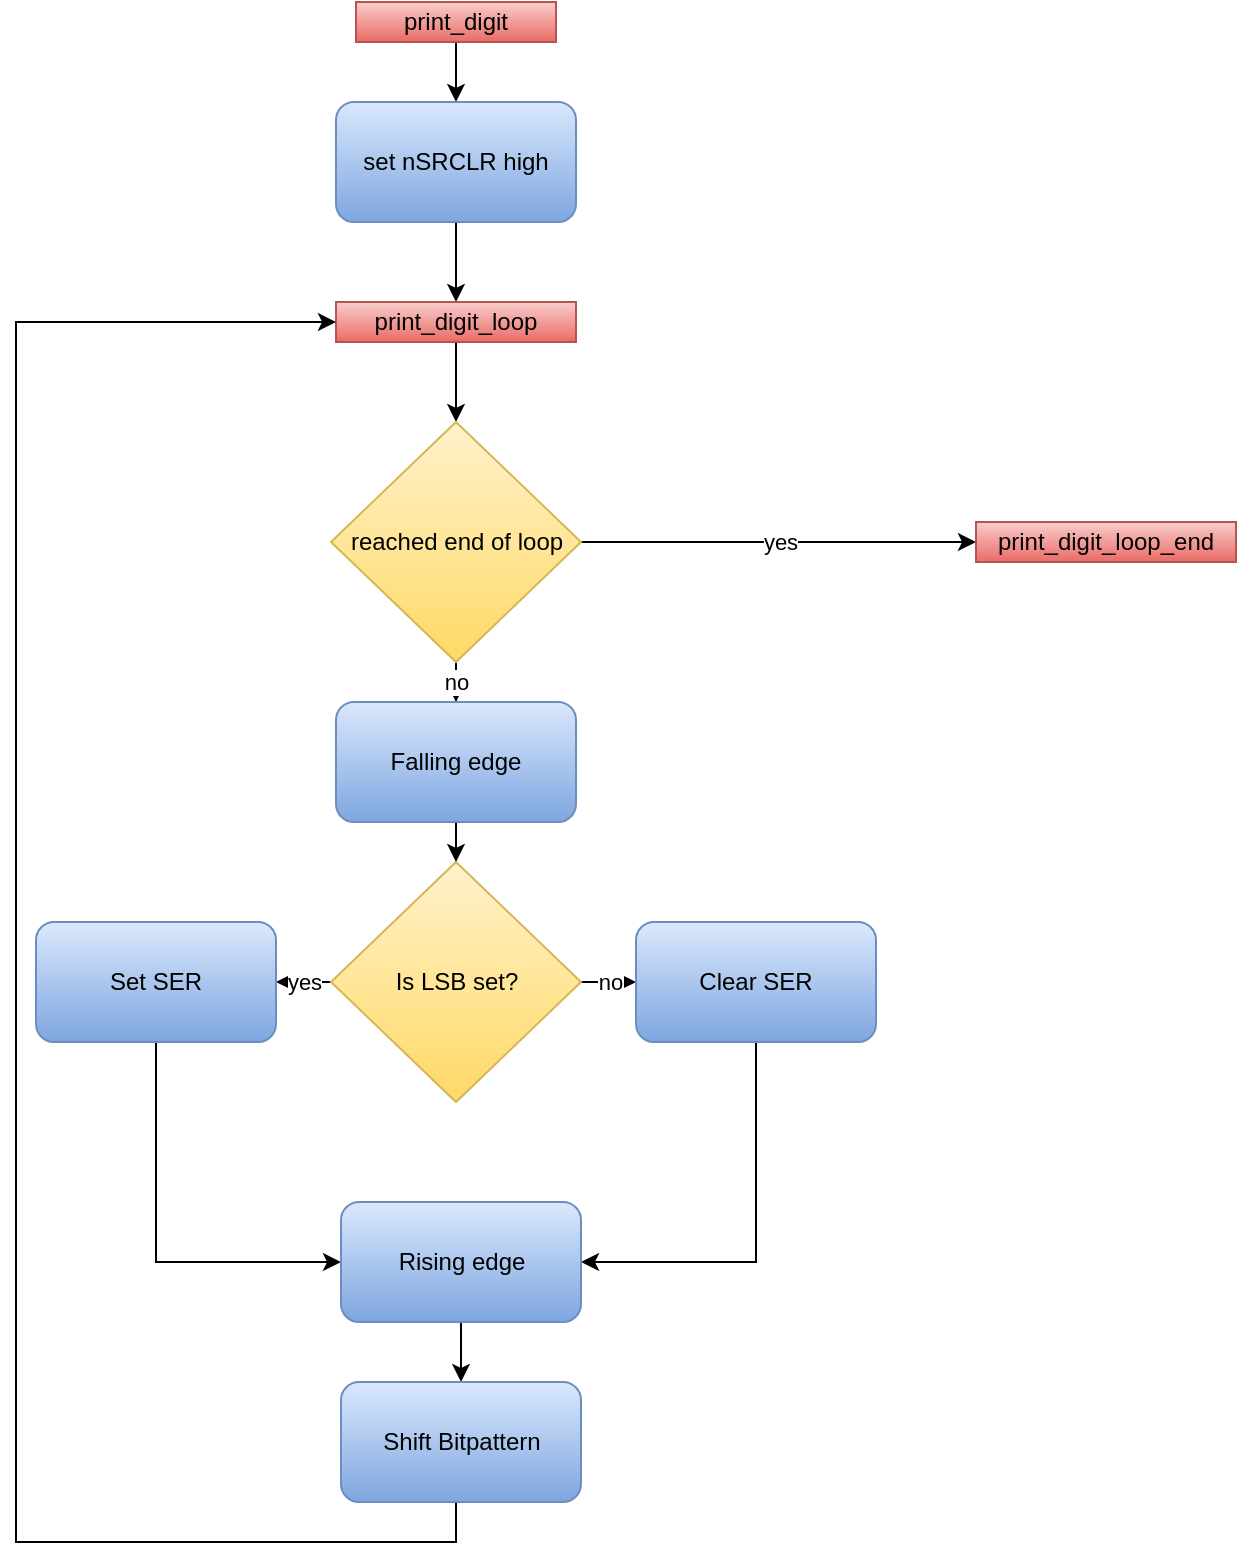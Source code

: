 <mxfile version="12.7.9" type="device"><diagram id="jEj-tkbqoD7G0oJEJ6qr" name="Seite-1"><mxGraphModel dx="467" dy="1541" grid="1" gridSize="10" guides="1" tooltips="1" connect="1" arrows="1" fold="1" page="1" pageScale="1" pageWidth="827" pageHeight="1169" math="0" shadow="0"><root><mxCell id="0"/><mxCell id="1" parent="0"/><mxCell id="Wlml97Y0BPVGPOPLVci4-86" style="edgeStyle=orthogonalEdgeStyle;rounded=0;orthogonalLoop=1;jettySize=auto;html=1;exitX=0.5;exitY=1;exitDx=0;exitDy=0;entryX=0.5;entryY=0;entryDx=0;entryDy=0;" parent="1" source="Wlml97Y0BPVGPOPLVci4-69" target="Wlml97Y0BPVGPOPLVci4-70" edge="1"><mxGeometry relative="1" as="geometry"/></mxCell><mxCell id="Wlml97Y0BPVGPOPLVci4-69" value="print_digit" style="text;html=1;strokeColor=#b85450;fillColor=#f8cecc;align=center;verticalAlign=middle;whiteSpace=wrap;rounded=0;gradientColor=#ea6b66;" parent="1" vertex="1"><mxGeometry x="190" y="-1040" width="100" height="20" as="geometry"/></mxCell><mxCell id="Wlml97Y0BPVGPOPLVci4-85" style="edgeStyle=orthogonalEdgeStyle;rounded=0;orthogonalLoop=1;jettySize=auto;html=1;exitX=0.5;exitY=1;exitDx=0;exitDy=0;entryX=0.5;entryY=0;entryDx=0;entryDy=0;" parent="1" source="Wlml97Y0BPVGPOPLVci4-70" target="Wlml97Y0BPVGPOPLVci4-71" edge="1"><mxGeometry relative="1" as="geometry"/></mxCell><mxCell id="Wlml97Y0BPVGPOPLVci4-70" value="set nSRCLR high" style="rounded=1;whiteSpace=wrap;html=1;gradientColor=#7ea6e0;fillColor=#dae8fc;strokeColor=#6c8ebf;" parent="1" vertex="1"><mxGeometry x="180" y="-990" width="120" height="60" as="geometry"/></mxCell><mxCell id="Wlml97Y0BPVGPOPLVci4-84" style="edgeStyle=orthogonalEdgeStyle;rounded=0;orthogonalLoop=1;jettySize=auto;html=1;exitX=0.5;exitY=1;exitDx=0;exitDy=0;entryX=0.5;entryY=0;entryDx=0;entryDy=0;" parent="1" source="Wlml97Y0BPVGPOPLVci4-71" target="Wlml97Y0BPVGPOPLVci4-72" edge="1"><mxGeometry relative="1" as="geometry"/></mxCell><mxCell id="Wlml97Y0BPVGPOPLVci4-71" value="print_digit_loop" style="text;html=1;strokeColor=#b85450;fillColor=#f8cecc;align=center;verticalAlign=middle;whiteSpace=wrap;rounded=0;gradientColor=#ea6b66;" parent="1" vertex="1"><mxGeometry x="180" y="-890" width="120" height="20" as="geometry"/></mxCell><mxCell id="Wlml97Y0BPVGPOPLVci4-74" value="yes" style="edgeStyle=orthogonalEdgeStyle;rounded=0;orthogonalLoop=1;jettySize=auto;html=1;exitX=1;exitY=0.5;exitDx=0;exitDy=0;entryX=0;entryY=0.5;entryDx=0;entryDy=0;" parent="1" source="Wlml97Y0BPVGPOPLVci4-72" target="Wlml97Y0BPVGPOPLVci4-73" edge="1"><mxGeometry relative="1" as="geometry"/></mxCell><mxCell id="Wlml97Y0BPVGPOPLVci4-78" value="no" style="edgeStyle=orthogonalEdgeStyle;rounded=0;orthogonalLoop=1;jettySize=auto;html=1;exitX=0.5;exitY=1;exitDx=0;exitDy=0;" parent="1" source="Wlml97Y0BPVGPOPLVci4-72" target="Wlml97Y0BPVGPOPLVci4-77" edge="1"><mxGeometry relative="1" as="geometry"/></mxCell><mxCell id="Wlml97Y0BPVGPOPLVci4-72" value="reached end of loop" style="rhombus;whiteSpace=wrap;html=1;gradientColor=#ffd966;fillColor=#fff2cc;strokeColor=#d6b656;" parent="1" vertex="1"><mxGeometry x="177.5" y="-830" width="125" height="120" as="geometry"/></mxCell><mxCell id="Wlml97Y0BPVGPOPLVci4-73" value="print_digit_loop_end" style="text;html=1;strokeColor=#b85450;fillColor=#f8cecc;align=center;verticalAlign=middle;whiteSpace=wrap;rounded=0;gradientColor=#ea6b66;" parent="1" vertex="1"><mxGeometry x="500" y="-780" width="130" height="20" as="geometry"/></mxCell><mxCell id="Wlml97Y0BPVGPOPLVci4-82" value="no" style="edgeStyle=orthogonalEdgeStyle;rounded=0;orthogonalLoop=1;jettySize=auto;html=1;exitX=1;exitY=0.5;exitDx=0;exitDy=0;entryX=0;entryY=0.5;entryDx=0;entryDy=0;" parent="1" source="Wlml97Y0BPVGPOPLVci4-76" target="Wlml97Y0BPVGPOPLVci4-81" edge="1"><mxGeometry relative="1" as="geometry"/></mxCell><mxCell id="Wlml97Y0BPVGPOPLVci4-83" value="yes" style="edgeStyle=orthogonalEdgeStyle;rounded=0;orthogonalLoop=1;jettySize=auto;html=1;entryX=1;entryY=0.5;entryDx=0;entryDy=0;" parent="1" source="Wlml97Y0BPVGPOPLVci4-76" target="Wlml97Y0BPVGPOPLVci4-80" edge="1"><mxGeometry relative="1" as="geometry"/></mxCell><mxCell id="Wlml97Y0BPVGPOPLVci4-76" value="Is LSB set?" style="rhombus;whiteSpace=wrap;html=1;gradientColor=#ffd966;fillColor=#fff2cc;strokeColor=#d6b656;" parent="1" vertex="1"><mxGeometry x="177.5" y="-610" width="125" height="120" as="geometry"/></mxCell><mxCell id="Wlml97Y0BPVGPOPLVci4-79" style="edgeStyle=orthogonalEdgeStyle;rounded=0;orthogonalLoop=1;jettySize=auto;html=1;exitX=0.5;exitY=1;exitDx=0;exitDy=0;entryX=0.5;entryY=0;entryDx=0;entryDy=0;" parent="1" source="Wlml97Y0BPVGPOPLVci4-77" target="Wlml97Y0BPVGPOPLVci4-76" edge="1"><mxGeometry relative="1" as="geometry"/></mxCell><mxCell id="Wlml97Y0BPVGPOPLVci4-77" value="Falling edge" style="rounded=1;whiteSpace=wrap;html=1;gradientColor=#7ea6e0;fillColor=#dae8fc;strokeColor=#6c8ebf;" parent="1" vertex="1"><mxGeometry x="180" y="-690" width="120" height="60" as="geometry"/></mxCell><mxCell id="Wlml97Y0BPVGPOPLVci4-89" style="edgeStyle=orthogonalEdgeStyle;rounded=0;orthogonalLoop=1;jettySize=auto;html=1;exitX=0.5;exitY=1;exitDx=0;exitDy=0;entryX=0;entryY=0.5;entryDx=0;entryDy=0;" parent="1" source="Wlml97Y0BPVGPOPLVci4-80" target="Wlml97Y0BPVGPOPLVci4-87" edge="1"><mxGeometry relative="1" as="geometry"/></mxCell><mxCell id="Wlml97Y0BPVGPOPLVci4-80" value="Set SER" style="rounded=1;whiteSpace=wrap;html=1;gradientColor=#7ea6e0;fillColor=#dae8fc;strokeColor=#6c8ebf;" parent="1" vertex="1"><mxGeometry x="30" y="-580" width="120" height="60" as="geometry"/></mxCell><mxCell id="Wlml97Y0BPVGPOPLVci4-88" style="edgeStyle=orthogonalEdgeStyle;rounded=0;orthogonalLoop=1;jettySize=auto;html=1;entryX=1;entryY=0.5;entryDx=0;entryDy=0;" parent="1" source="Wlml97Y0BPVGPOPLVci4-81" target="Wlml97Y0BPVGPOPLVci4-87" edge="1"><mxGeometry relative="1" as="geometry"><Array as="points"><mxPoint x="390" y="-410"/></Array></mxGeometry></mxCell><mxCell id="Wlml97Y0BPVGPOPLVci4-81" value="Clear SER" style="rounded=1;whiteSpace=wrap;html=1;gradientColor=#7ea6e0;fillColor=#dae8fc;strokeColor=#6c8ebf;" parent="1" vertex="1"><mxGeometry x="330" y="-580" width="120" height="60" as="geometry"/></mxCell><mxCell id="Wlml97Y0BPVGPOPLVci4-90" style="edgeStyle=orthogonalEdgeStyle;rounded=0;orthogonalLoop=1;jettySize=auto;html=1;entryX=0;entryY=0.5;entryDx=0;entryDy=0;exitX=0.5;exitY=1;exitDx=0;exitDy=0;" parent="1" source="JzSweO27XLAXrkrnk_EN-1" target="Wlml97Y0BPVGPOPLVci4-71" edge="1"><mxGeometry relative="1" as="geometry"><Array as="points"><mxPoint x="240" y="-270"/><mxPoint x="20" y="-270"/><mxPoint x="20" y="-880"/></Array><mxPoint x="240" y="-310" as="sourcePoint"/></mxGeometry></mxCell><mxCell id="JzSweO27XLAXrkrnk_EN-4" value="" style="edgeStyle=orthogonalEdgeStyle;rounded=0;orthogonalLoop=1;jettySize=auto;html=1;" parent="1" source="Wlml97Y0BPVGPOPLVci4-87" target="JzSweO27XLAXrkrnk_EN-1" edge="1"><mxGeometry relative="1" as="geometry"/></mxCell><mxCell id="Wlml97Y0BPVGPOPLVci4-87" value="Rising edge" style="rounded=1;whiteSpace=wrap;html=1;gradientColor=#7ea6e0;fillColor=#dae8fc;strokeColor=#6c8ebf;" parent="1" vertex="1"><mxGeometry x="182.5" y="-440" width="120" height="60" as="geometry"/></mxCell><mxCell id="JzSweO27XLAXrkrnk_EN-1" value="Shift Bitpattern" style="rounded=1;whiteSpace=wrap;html=1;fillColor=#dae8fc;strokeColor=#6c8ebf;gradientColor=#7ea6e0;" parent="1" vertex="1"><mxGeometry x="182.5" y="-350" width="120" height="60" as="geometry"/></mxCell></root></mxGraphModel></diagram></mxfile>